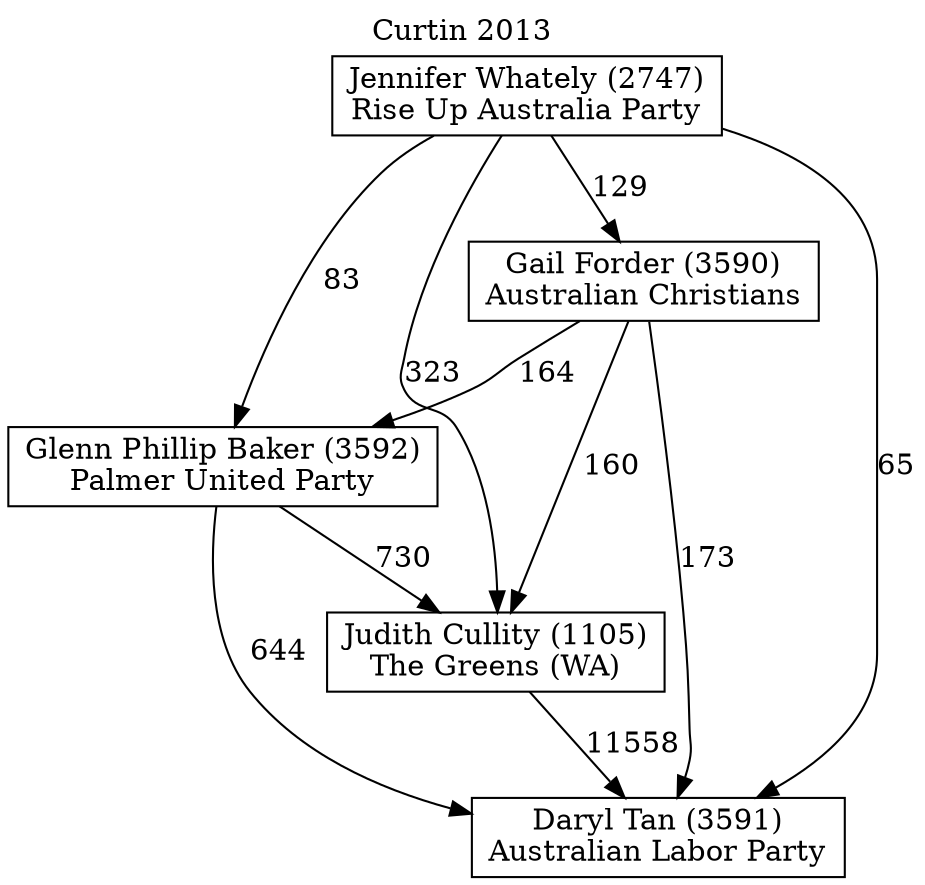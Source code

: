 // House preference flow
digraph "Daryl Tan (3591)_Curtin_2013" {
	graph [label="Curtin 2013" labelloc=t mclimit=10]
	node [shape=box]
	"Daryl Tan (3591)" [label="Daryl Tan (3591)
Australian Labor Party"]
	"Gail Forder (3590)" [label="Gail Forder (3590)
Australian Christians"]
	"Glenn Phillip Baker (3592)" [label="Glenn Phillip Baker (3592)
Palmer United Party"]
	"Jennifer Whately (2747)" [label="Jennifer Whately (2747)
Rise Up Australia Party"]
	"Judith Cullity (1105)" [label="Judith Cullity (1105)
The Greens (WA)"]
	"Gail Forder (3590)" -> "Daryl Tan (3591)" [label=173]
	"Gail Forder (3590)" -> "Glenn Phillip Baker (3592)" [label=164]
	"Gail Forder (3590)" -> "Judith Cullity (1105)" [label=160]
	"Glenn Phillip Baker (3592)" -> "Daryl Tan (3591)" [label=644]
	"Glenn Phillip Baker (3592)" -> "Judith Cullity (1105)" [label=730]
	"Jennifer Whately (2747)" -> "Daryl Tan (3591)" [label=65]
	"Jennifer Whately (2747)" -> "Gail Forder (3590)" [label=129]
	"Jennifer Whately (2747)" -> "Glenn Phillip Baker (3592)" [label=83]
	"Jennifer Whately (2747)" -> "Judith Cullity (1105)" [label=323]
	"Judith Cullity (1105)" -> "Daryl Tan (3591)" [label=11558]
}
